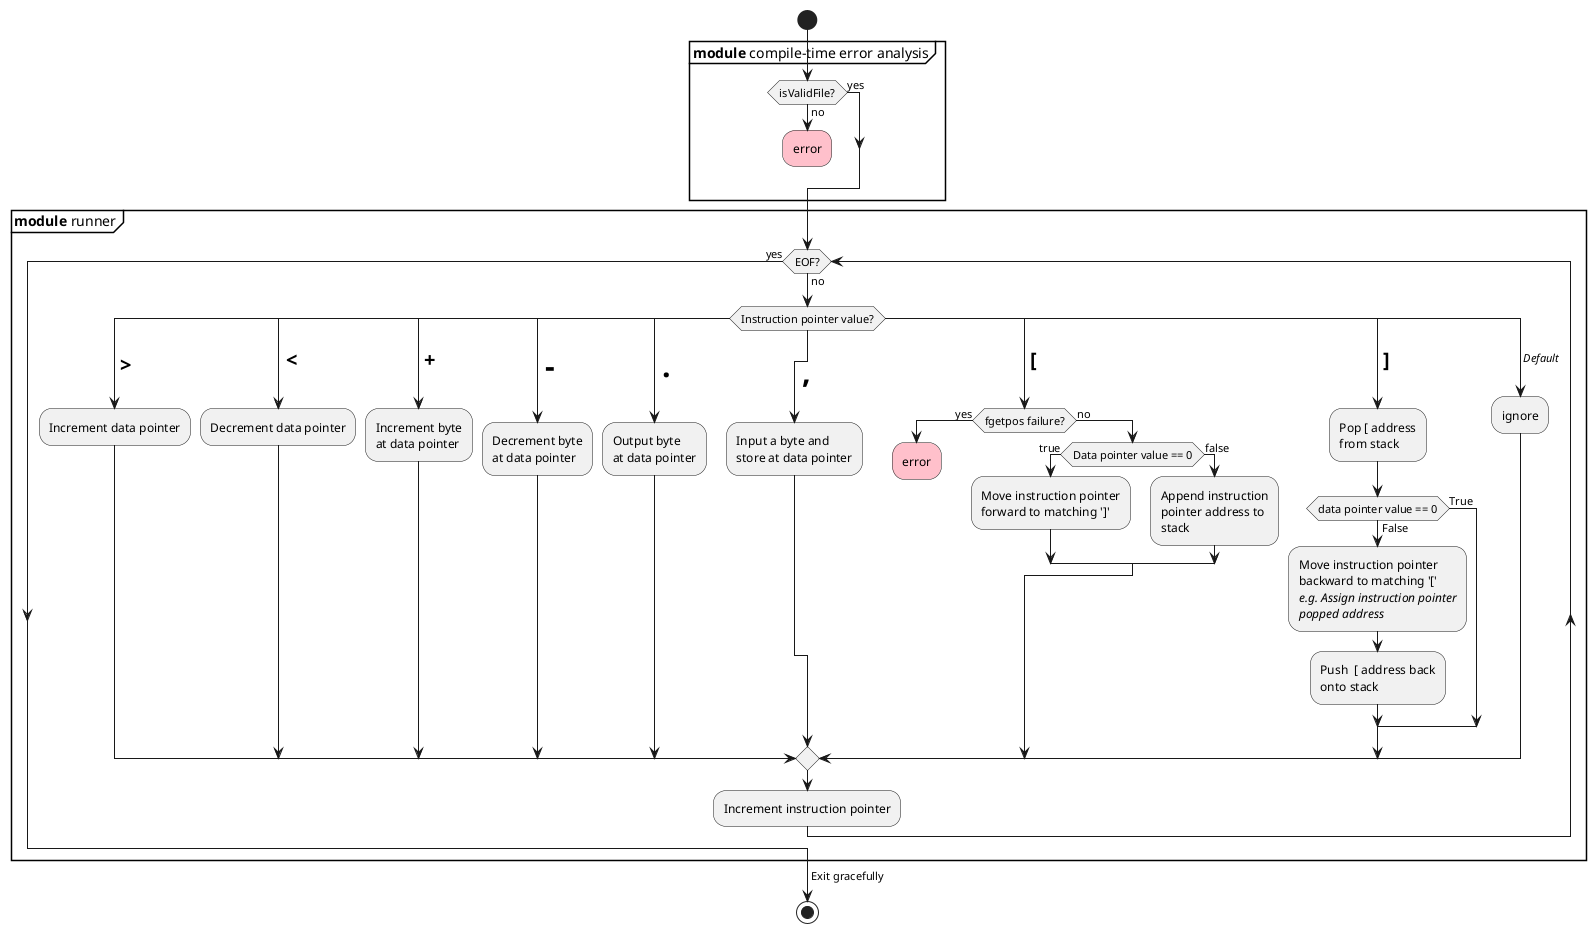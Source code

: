 @startuml
!pragma useVerticalIf on
'skinparam conditionStyle InsideDiamond
skinparam ConditionEndStyle hline


start
partition "**module** compile-time error analysis" {
	if (isValidFile?) then (no)
		#pink:error;
		kill
	else (yes)
	endif
}

partition "**module** runner" {
	while (EOF?) is (no)
		switch (Instruction pointer value?)
			case (<size:20><b> >)
				:Increment data pointer;

			case ( <size:20><b> <)
				:Decrement data pointer;

			case (<size:20><b> +)
				:Increment byte
				at data pointer;

			case (<size:30><b> -)
				:Decrement byte
				at data pointer;

			case (<size:30><b> .)
				:Output byte
				at data pointer;

			case (<size:30><b> ,)
				:Input a byte and
				store at data pointer;

			case (<size:20><b> [)
			    if (fgetpos failure?) then (yes)
			        #pink:error;
                   	kill
                else (no)
                    if (Data pointer value == 0) then (true)
                        :Move instruction pointer
                        forward to matching ']';
                    else (false)
                        :Append instruction
                        pointer address to
                        stack;
                    endif
				endif

			case (<size:20><b> ])
				:Pop [ address
				from stack;
				if (data pointer value == 0) then (False)
					:Move instruction pointer 
					backward to matching '['
					<i>e.g. Assign instruction pointer
					<i>popped address;

					:Push  [ address back
					onto stack;
				else (True)
				endif

			case (<i> Default)
				:ignore;
		endswitch
		:Increment instruction pointer;
	endwhile (yes)
}
-> Exit gracefully;
stop
@enduml